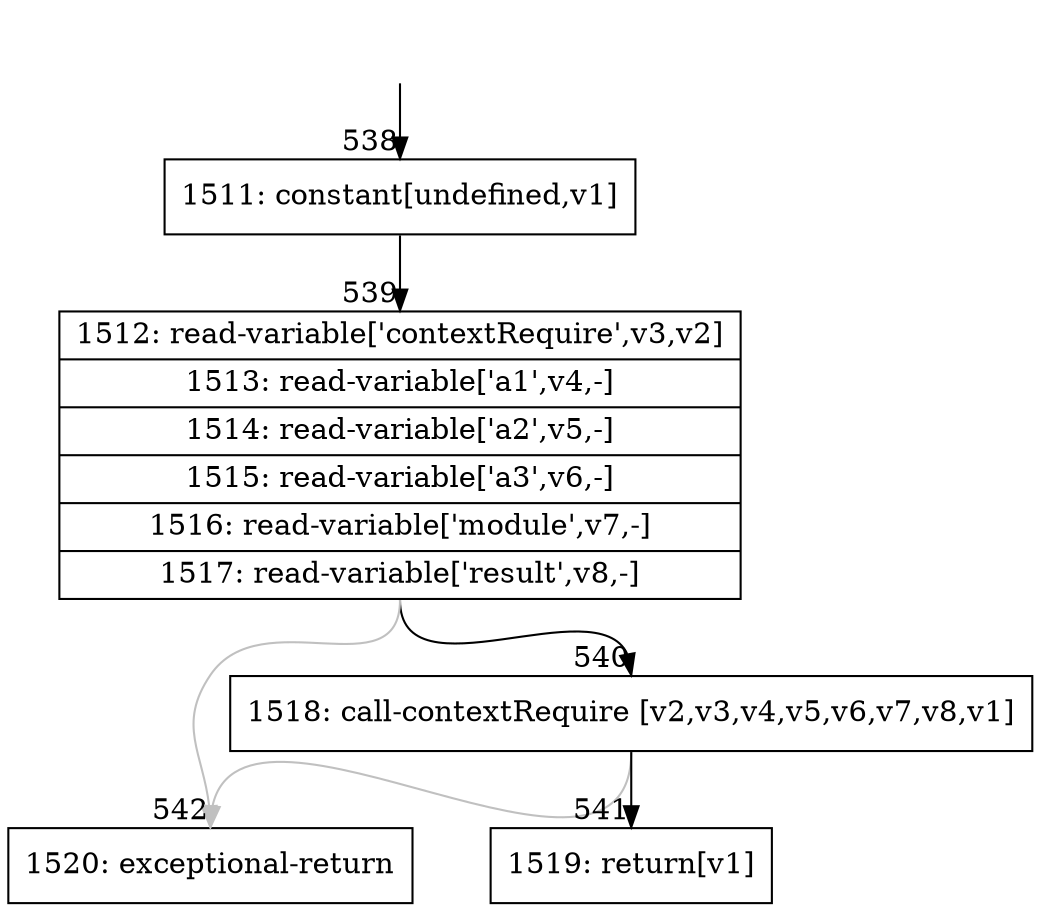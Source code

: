 digraph {
rankdir="TD"
BB_entry45[shape=none,label=""];
BB_entry45 -> BB538 [tailport=s, headport=n, headlabel="    538"]
BB538 [shape=record label="{1511: constant[undefined,v1]}" ] 
BB538 -> BB539 [tailport=s, headport=n, headlabel="      539"]
BB539 [shape=record label="{1512: read-variable['contextRequire',v3,v2]|1513: read-variable['a1',v4,-]|1514: read-variable['a2',v5,-]|1515: read-variable['a3',v6,-]|1516: read-variable['module',v7,-]|1517: read-variable['result',v8,-]}" ] 
BB539 -> BB540 [tailport=s, headport=n, headlabel="      540"]
BB539 -> BB542 [tailport=s, headport=n, color=gray, headlabel="      542"]
BB540 [shape=record label="{1518: call-contextRequire [v2,v3,v4,v5,v6,v7,v8,v1]}" ] 
BB540 -> BB541 [tailport=s, headport=n, headlabel="      541"]
BB540 -> BB542 [tailport=s, headport=n, color=gray]
BB541 [shape=record label="{1519: return[v1]}" ] 
BB542 [shape=record label="{1520: exceptional-return}" ] 
//#$~ 861
}
